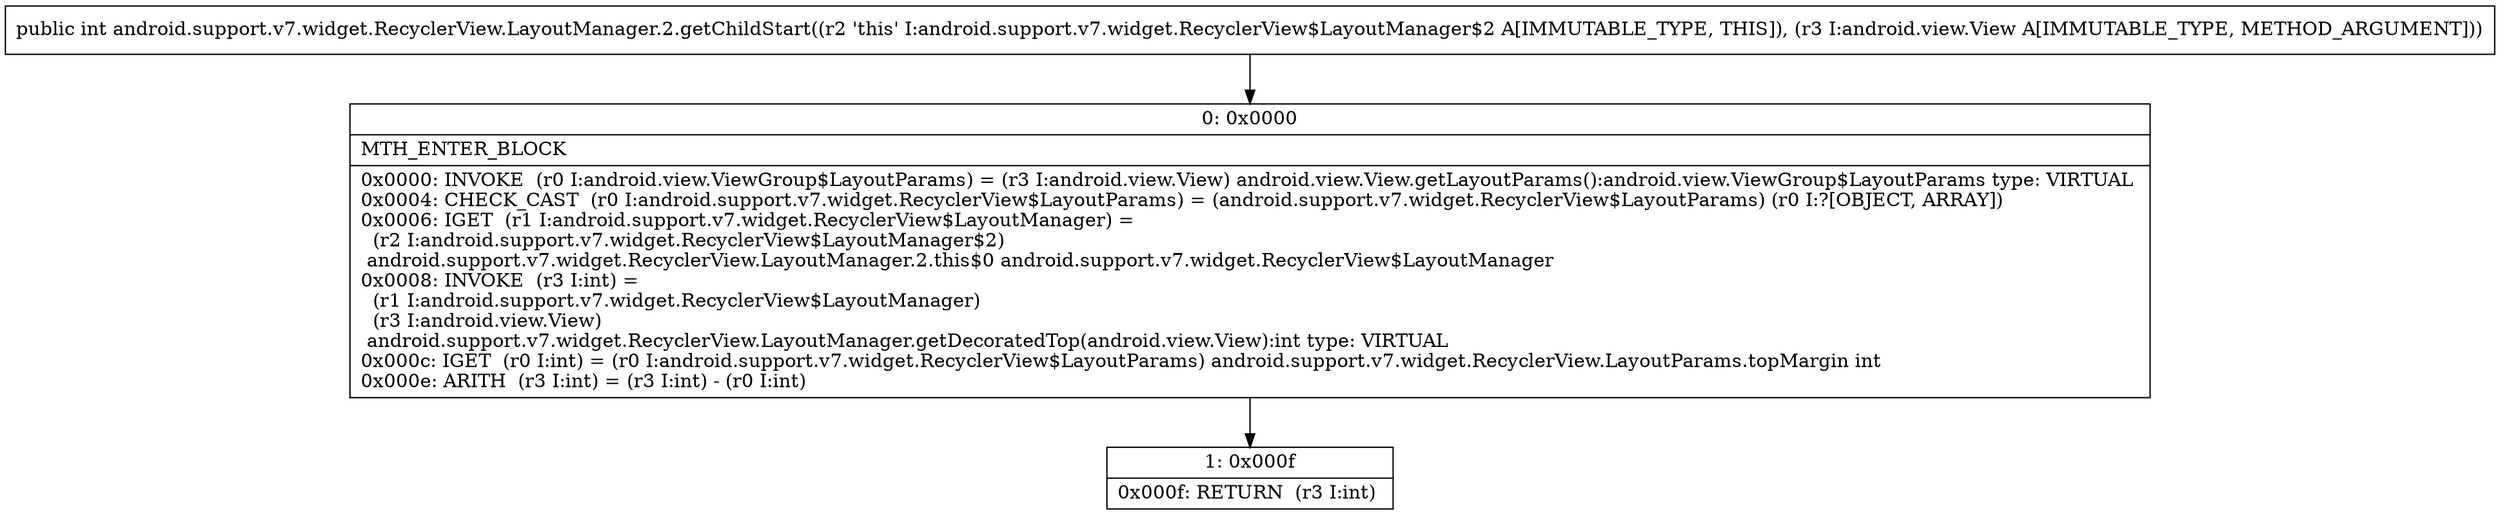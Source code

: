 digraph "CFG forandroid.support.v7.widget.RecyclerView.LayoutManager.2.getChildStart(Landroid\/view\/View;)I" {
Node_0 [shape=record,label="{0\:\ 0x0000|MTH_ENTER_BLOCK\l|0x0000: INVOKE  (r0 I:android.view.ViewGroup$LayoutParams) = (r3 I:android.view.View) android.view.View.getLayoutParams():android.view.ViewGroup$LayoutParams type: VIRTUAL \l0x0004: CHECK_CAST  (r0 I:android.support.v7.widget.RecyclerView$LayoutParams) = (android.support.v7.widget.RecyclerView$LayoutParams) (r0 I:?[OBJECT, ARRAY]) \l0x0006: IGET  (r1 I:android.support.v7.widget.RecyclerView$LayoutManager) = \l  (r2 I:android.support.v7.widget.RecyclerView$LayoutManager$2)\l android.support.v7.widget.RecyclerView.LayoutManager.2.this$0 android.support.v7.widget.RecyclerView$LayoutManager \l0x0008: INVOKE  (r3 I:int) = \l  (r1 I:android.support.v7.widget.RecyclerView$LayoutManager)\l  (r3 I:android.view.View)\l android.support.v7.widget.RecyclerView.LayoutManager.getDecoratedTop(android.view.View):int type: VIRTUAL \l0x000c: IGET  (r0 I:int) = (r0 I:android.support.v7.widget.RecyclerView$LayoutParams) android.support.v7.widget.RecyclerView.LayoutParams.topMargin int \l0x000e: ARITH  (r3 I:int) = (r3 I:int) \- (r0 I:int) \l}"];
Node_1 [shape=record,label="{1\:\ 0x000f|0x000f: RETURN  (r3 I:int) \l}"];
MethodNode[shape=record,label="{public int android.support.v7.widget.RecyclerView.LayoutManager.2.getChildStart((r2 'this' I:android.support.v7.widget.RecyclerView$LayoutManager$2 A[IMMUTABLE_TYPE, THIS]), (r3 I:android.view.View A[IMMUTABLE_TYPE, METHOD_ARGUMENT])) }"];
MethodNode -> Node_0;
Node_0 -> Node_1;
}

